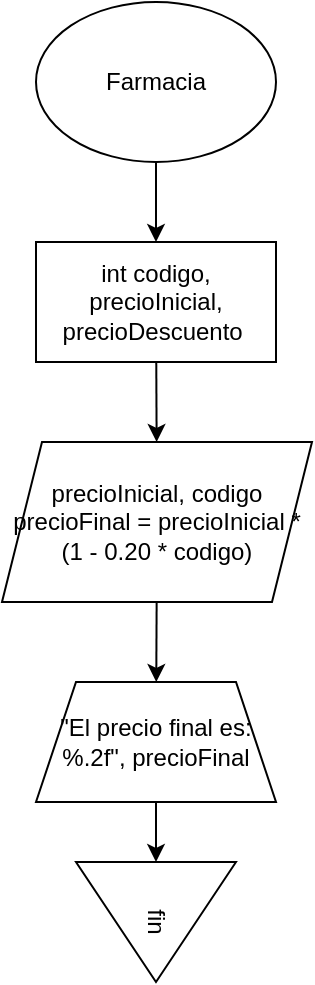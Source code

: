 <mxfile>
    <diagram id="NU8TRYcQl3DuVD7lXrpz" name="Page-1">
        <mxGraphModel dx="1171" dy="787" grid="1" gridSize="10" guides="1" tooltips="1" connect="1" arrows="1" fold="1" page="1" pageScale="1" pageWidth="850" pageHeight="1100" math="0" shadow="0">
            <root>
                <mxCell id="0"/>
                <mxCell id="1" parent="0"/>
                <mxCell id="3" style="edgeStyle=none;html=1;" edge="1" parent="1" source="2" target="4">
                    <mxGeometry relative="1" as="geometry">
                        <mxPoint x="425" y="190" as="targetPoint"/>
                    </mxGeometry>
                </mxCell>
                <mxCell id="2" value="Farmacia" style="ellipse;whiteSpace=wrap;html=1;" vertex="1" parent="1">
                    <mxGeometry x="365" y="50" width="120" height="80" as="geometry"/>
                </mxCell>
                <mxCell id="6" style="edgeStyle=none;html=1;" edge="1" parent="1" source="4" target="7">
                    <mxGeometry relative="1" as="geometry">
                        <mxPoint x="425" y="270" as="targetPoint"/>
                    </mxGeometry>
                </mxCell>
                <mxCell id="4" value="int codigo, precioInicial, precioDescuento&amp;nbsp;" style="rounded=0;whiteSpace=wrap;html=1;" vertex="1" parent="1">
                    <mxGeometry x="365" y="170" width="120" height="60" as="geometry"/>
                </mxCell>
                <mxCell id="8" style="edgeStyle=none;html=1;" edge="1" parent="1" source="7" target="9">
                    <mxGeometry relative="1" as="geometry">
                        <mxPoint x="425" y="390" as="targetPoint"/>
                    </mxGeometry>
                </mxCell>
                <mxCell id="7" value="precioInicial, codigo&lt;br&gt;precioFinal = precioInicial * (1 - 0.20 * codigo)" style="shape=parallelogram;perimeter=parallelogramPerimeter;whiteSpace=wrap;html=1;fixedSize=1;" vertex="1" parent="1">
                    <mxGeometry x="348" y="270" width="155" height="80" as="geometry"/>
                </mxCell>
                <mxCell id="10" style="edgeStyle=none;html=1;" edge="1" parent="1" source="9" target="11">
                    <mxGeometry relative="1" as="geometry">
                        <mxPoint x="425" y="490" as="targetPoint"/>
                    </mxGeometry>
                </mxCell>
                <mxCell id="9" value="&quot;El precio final es: %.2f&quot;, precioFinal" style="shape=trapezoid;perimeter=trapezoidPerimeter;whiteSpace=wrap;html=1;fixedSize=1;" vertex="1" parent="1">
                    <mxGeometry x="365" y="390" width="120" height="60" as="geometry"/>
                </mxCell>
                <mxCell id="11" value="fin" style="triangle;whiteSpace=wrap;html=1;rotation=90;" vertex="1" parent="1">
                    <mxGeometry x="395" y="470" width="60" height="80" as="geometry"/>
                </mxCell>
            </root>
        </mxGraphModel>
    </diagram>
</mxfile>